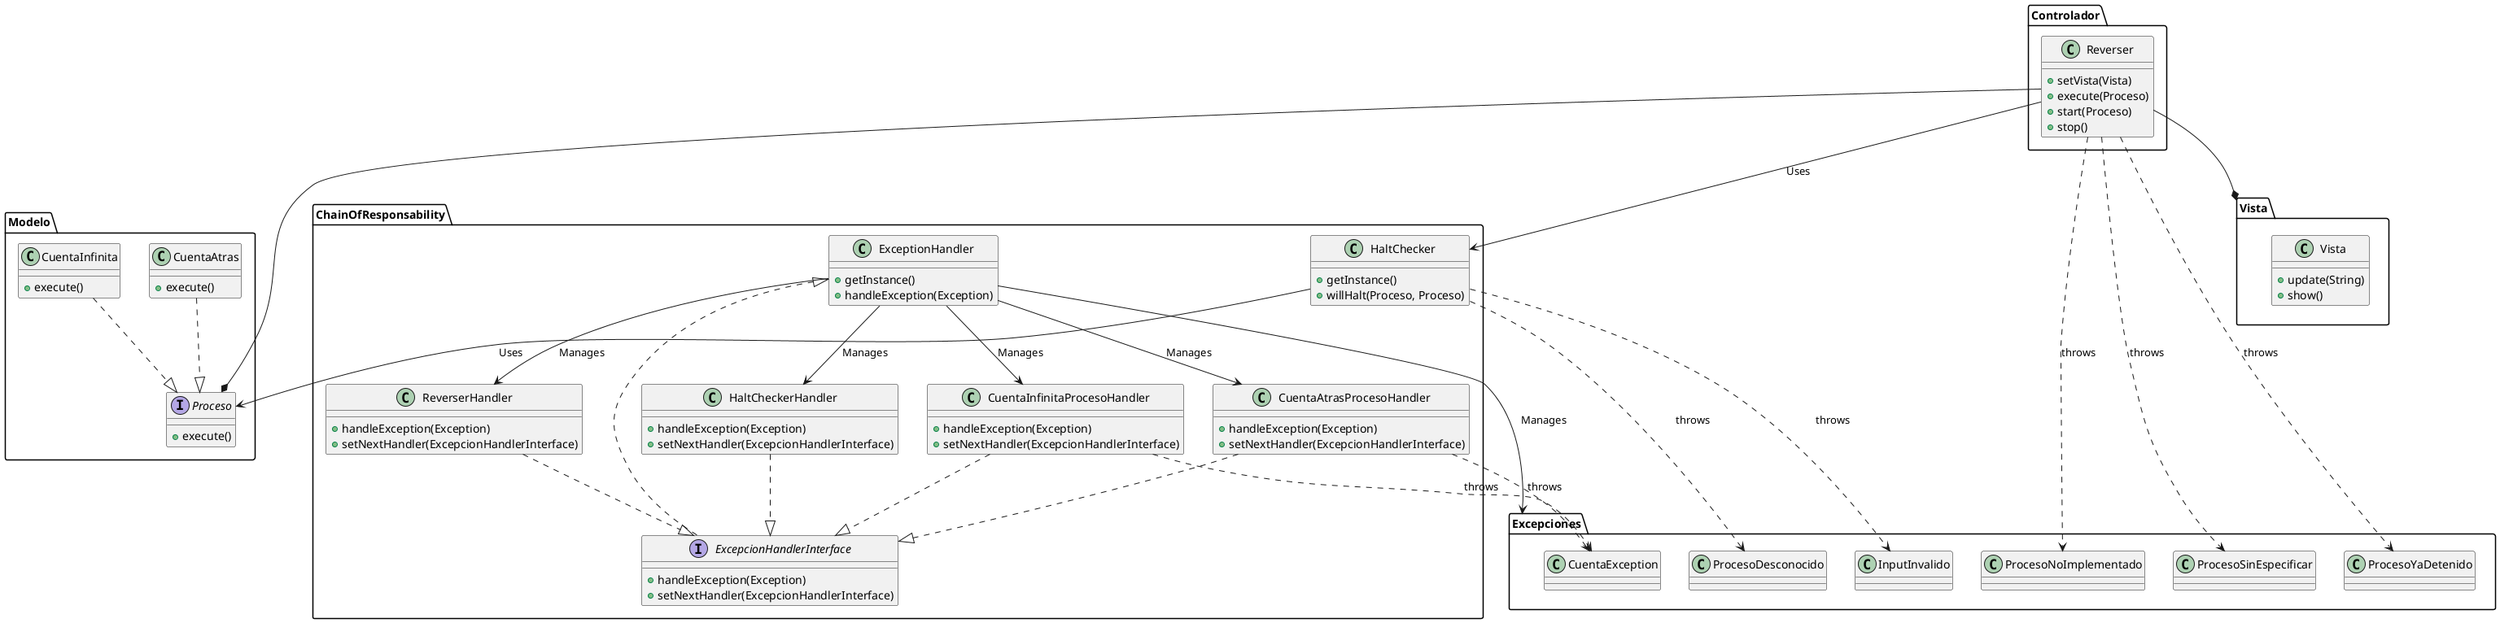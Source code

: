 @startuml

package "ChainOfResponsability" {
    interface "ExcepcionHandlerInterface" {
        + handleException(Exception)
        + setNextHandler(ExcepcionHandlerInterface)
    }

    class "CuentaAtrasProcesoHandler" {
        + handleException(Exception)
        + setNextHandler(ExcepcionHandlerInterface)
    }

    class "CuentaInfinitaProcesoHandler" {
        + handleException(Exception)
        + setNextHandler(ExcepcionHandlerInterface)
    }

    class "HaltCheckerHandler" {
        + handleException(Exception)
        + setNextHandler(ExcepcionHandlerInterface)
    }

    class "ReverserHandler" {
        + handleException(Exception)
        + setNextHandler(ExcepcionHandlerInterface)
    }

    class "ExceptionHandler" {
        + getInstance()
        + handleException(Exception)
    }

    class "HaltChecker" {
        + getInstance()
        + willHalt(Proceso, Proceso)
    }
}

package "Controlador" {
    class "Reverser" {
        + setVista(Vista)
        + execute(Proceso)
        + start(Proceso)
        + stop()
    }
}

package "Excepciones" {
    class "ProcesoNoImplementado"
    class "ProcesoSinEspecificar"
    class "ProcesoDesconocido"
    class "InputInvalido"
    class "ProcesoYaDetenido"
    class "CuentaException"
}

package "Modelo" {
    interface "Proceso" {
        + execute()
    }

    class "CuentaAtras" {
        + execute()
    }

    class "CuentaInfinita" {
        + execute()
    }
}

package "Vista" {
    class "Vista" {
        + update(String)
        + show()
    }
}

Reverser --* Vista
Reverser --* Proceso

ExceptionHandler <|.. ExcepcionHandlerInterface
CuentaAtrasProcesoHandler ..|> ExcepcionHandlerInterface
CuentaInfinitaProcesoHandler ..|> ExcepcionHandlerInterface
HaltCheckerHandler ..|> ExcepcionHandlerInterface
ReverserHandler ..|> ExcepcionHandlerInterface

Reverser --> HaltChecker : Uses

HaltChecker --> Modelo.Proceso : Uses

CuentaAtras ..|> Proceso
CuentaInfinita ..|> Proceso

ExceptionHandler --> CuentaAtrasProcesoHandler : Manages
ExceptionHandler --> CuentaInfinitaProcesoHandler : Manages
ExceptionHandler --> HaltCheckerHandler : Manages
ExceptionHandler --> ReverserHandler : Manages

ExceptionHandler --> Excepciones : Manages

Reverser ..> Excepciones.ProcesoNoImplementado : throws
Reverser ..> Excepciones.ProcesoSinEspecificar : throws
Reverser ..> Excepciones.ProcesoYaDetenido : throws

HaltChecker ..> Excepciones.ProcesoDesconocido : throws
HaltChecker ..> Excepciones.InputInvalido : throws

CuentaAtrasProcesoHandler ..> Excepciones.CuentaException : throws
CuentaInfinitaProcesoHandler ..> Excepciones.CuentaException : throws

@enduml